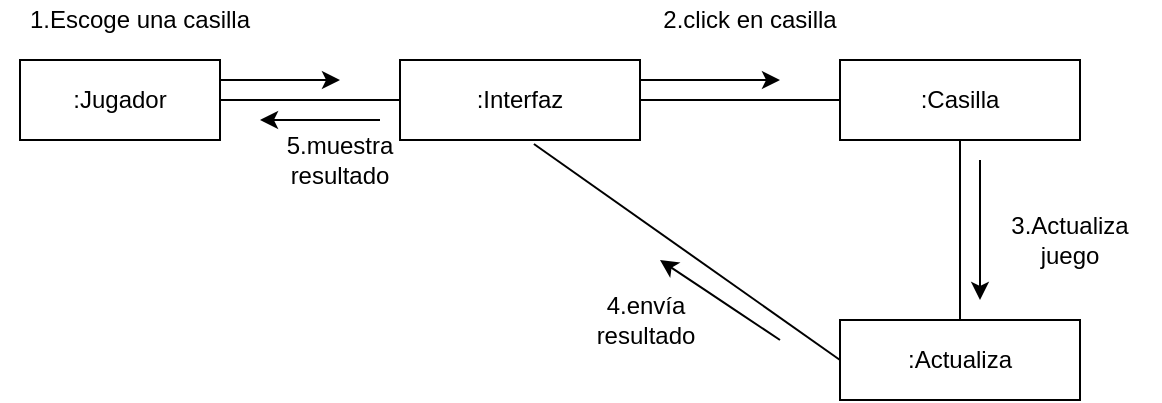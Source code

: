 <mxfile version="15.3.0" type="github">
  <diagram id="RBjV7B0CpR0LbzPqSF2P" name="Page-1">
    <mxGraphModel dx="1422" dy="746" grid="1" gridSize="10" guides="1" tooltips="1" connect="1" arrows="1" fold="1" page="1" pageScale="1" pageWidth="827" pageHeight="1169" math="0" shadow="0">
      <root>
        <mxCell id="0" />
        <mxCell id="1" parent="0" />
        <mxCell id="_cIwqguLzyNOt6z37jK8-1" value=":Jugador" style="rounded=0;whiteSpace=wrap;html=1;" vertex="1" parent="1">
          <mxGeometry x="130" y="230" width="100" height="40" as="geometry" />
        </mxCell>
        <mxCell id="_cIwqguLzyNOt6z37jK8-2" value=":Interfaz" style="rounded=0;whiteSpace=wrap;html=1;" vertex="1" parent="1">
          <mxGeometry x="320" y="230" width="120" height="40" as="geometry" />
        </mxCell>
        <mxCell id="_cIwqguLzyNOt6z37jK8-3" value="1.Escoge una casilla" style="text;html=1;strokeColor=none;fillColor=none;align=center;verticalAlign=middle;whiteSpace=wrap;rounded=0;" vertex="1" parent="1">
          <mxGeometry x="120" y="200" width="140" height="20" as="geometry" />
        </mxCell>
        <mxCell id="_cIwqguLzyNOt6z37jK8-5" value="" style="endArrow=none;html=1;exitX=1;exitY=0.5;exitDx=0;exitDy=0;entryX=0;entryY=0.5;entryDx=0;entryDy=0;" edge="1" parent="1" source="_cIwqguLzyNOt6z37jK8-1" target="_cIwqguLzyNOt6z37jK8-2">
          <mxGeometry width="50" height="50" relative="1" as="geometry">
            <mxPoint x="250" y="260" as="sourcePoint" />
            <mxPoint x="300" y="210" as="targetPoint" />
          </mxGeometry>
        </mxCell>
        <mxCell id="_cIwqguLzyNOt6z37jK8-6" value=":Casilla" style="rounded=0;whiteSpace=wrap;html=1;" vertex="1" parent="1">
          <mxGeometry x="540" y="230" width="120" height="40" as="geometry" />
        </mxCell>
        <mxCell id="_cIwqguLzyNOt6z37jK8-7" value="" style="endArrow=none;html=1;exitX=1;exitY=0.5;exitDx=0;exitDy=0;entryX=0;entryY=0.5;entryDx=0;entryDy=0;" edge="1" parent="1" source="_cIwqguLzyNOt6z37jK8-2" target="_cIwqguLzyNOt6z37jK8-6">
          <mxGeometry width="50" height="50" relative="1" as="geometry">
            <mxPoint x="490" y="260" as="sourcePoint" />
            <mxPoint x="540" y="210" as="targetPoint" />
          </mxGeometry>
        </mxCell>
        <mxCell id="_cIwqguLzyNOt6z37jK8-8" value=":Actualiza" style="rounded=0;whiteSpace=wrap;html=1;" vertex="1" parent="1">
          <mxGeometry x="540" y="360" width="120" height="40" as="geometry" />
        </mxCell>
        <mxCell id="_cIwqguLzyNOt6z37jK8-9" value="" style="endArrow=none;html=1;exitX=0.5;exitY=1;exitDx=0;exitDy=0;entryX=0.5;entryY=0;entryDx=0;entryDy=0;" edge="1" parent="1" source="_cIwqguLzyNOt6z37jK8-6" target="_cIwqguLzyNOt6z37jK8-8">
          <mxGeometry width="50" height="50" relative="1" as="geometry">
            <mxPoint x="610" y="350" as="sourcePoint" />
            <mxPoint x="660" y="300" as="targetPoint" />
          </mxGeometry>
        </mxCell>
        <mxCell id="_cIwqguLzyNOt6z37jK8-10" value="" style="endArrow=none;html=1;exitX=0.558;exitY=1.05;exitDx=0;exitDy=0;exitPerimeter=0;entryX=0;entryY=0.5;entryDx=0;entryDy=0;" edge="1" parent="1" source="_cIwqguLzyNOt6z37jK8-2" target="_cIwqguLzyNOt6z37jK8-8">
          <mxGeometry width="50" height="50" relative="1" as="geometry">
            <mxPoint x="390" y="380" as="sourcePoint" />
            <mxPoint x="440" y="330" as="targetPoint" />
          </mxGeometry>
        </mxCell>
        <mxCell id="_cIwqguLzyNOt6z37jK8-11" value="" style="endArrow=classic;html=1;exitX=1;exitY=0.25;exitDx=0;exitDy=0;" edge="1" parent="1" source="_cIwqguLzyNOt6z37jK8-1">
          <mxGeometry width="50" height="50" relative="1" as="geometry">
            <mxPoint x="270" y="230" as="sourcePoint" />
            <mxPoint x="290" y="240" as="targetPoint" />
          </mxGeometry>
        </mxCell>
        <mxCell id="_cIwqguLzyNOt6z37jK8-13" value="" style="endArrow=classic;html=1;exitX=1;exitY=0.25;exitDx=0;exitDy=0;" edge="1" parent="1" source="_cIwqguLzyNOt6z37jK8-2">
          <mxGeometry width="50" height="50" relative="1" as="geometry">
            <mxPoint x="480" y="240" as="sourcePoint" />
            <mxPoint x="510" y="240" as="targetPoint" />
          </mxGeometry>
        </mxCell>
        <mxCell id="_cIwqguLzyNOt6z37jK8-14" value="" style="endArrow=classic;html=1;" edge="1" parent="1">
          <mxGeometry width="50" height="50" relative="1" as="geometry">
            <mxPoint x="610" y="280" as="sourcePoint" />
            <mxPoint x="610" y="350" as="targetPoint" />
          </mxGeometry>
        </mxCell>
        <mxCell id="_cIwqguLzyNOt6z37jK8-15" value="" style="endArrow=classic;html=1;" edge="1" parent="1">
          <mxGeometry width="50" height="50" relative="1" as="geometry">
            <mxPoint x="510" y="370" as="sourcePoint" />
            <mxPoint x="450" y="330" as="targetPoint" />
            <Array as="points">
              <mxPoint x="480" y="350" />
            </Array>
          </mxGeometry>
        </mxCell>
        <mxCell id="_cIwqguLzyNOt6z37jK8-16" value="" style="endArrow=classic;html=1;" edge="1" parent="1">
          <mxGeometry width="50" height="50" relative="1" as="geometry">
            <mxPoint x="310" y="260" as="sourcePoint" />
            <mxPoint x="250" y="260" as="targetPoint" />
          </mxGeometry>
        </mxCell>
        <mxCell id="_cIwqguLzyNOt6z37jK8-17" value="2.click en casilla" style="text;html=1;strokeColor=none;fillColor=none;align=center;verticalAlign=middle;whiteSpace=wrap;rounded=0;" vertex="1" parent="1">
          <mxGeometry x="440" y="200" width="110" height="20" as="geometry" />
        </mxCell>
        <mxCell id="_cIwqguLzyNOt6z37jK8-20" value="3.Actualiza juego" style="text;html=1;strokeColor=none;fillColor=none;align=center;verticalAlign=middle;whiteSpace=wrap;rounded=0;" vertex="1" parent="1">
          <mxGeometry x="610" y="310" width="90" height="20" as="geometry" />
        </mxCell>
        <mxCell id="_cIwqguLzyNOt6z37jK8-21" value="4.envía resultado" style="text;html=1;strokeColor=none;fillColor=none;align=center;verticalAlign=middle;whiteSpace=wrap;rounded=0;" vertex="1" parent="1">
          <mxGeometry x="400" y="350" width="86" height="20" as="geometry" />
        </mxCell>
        <mxCell id="_cIwqguLzyNOt6z37jK8-22" value="5.muestra resultado" style="text;html=1;strokeColor=none;fillColor=none;align=center;verticalAlign=middle;whiteSpace=wrap;rounded=0;" vertex="1" parent="1">
          <mxGeometry x="250" y="270" width="80" height="20" as="geometry" />
        </mxCell>
      </root>
    </mxGraphModel>
  </diagram>
</mxfile>
